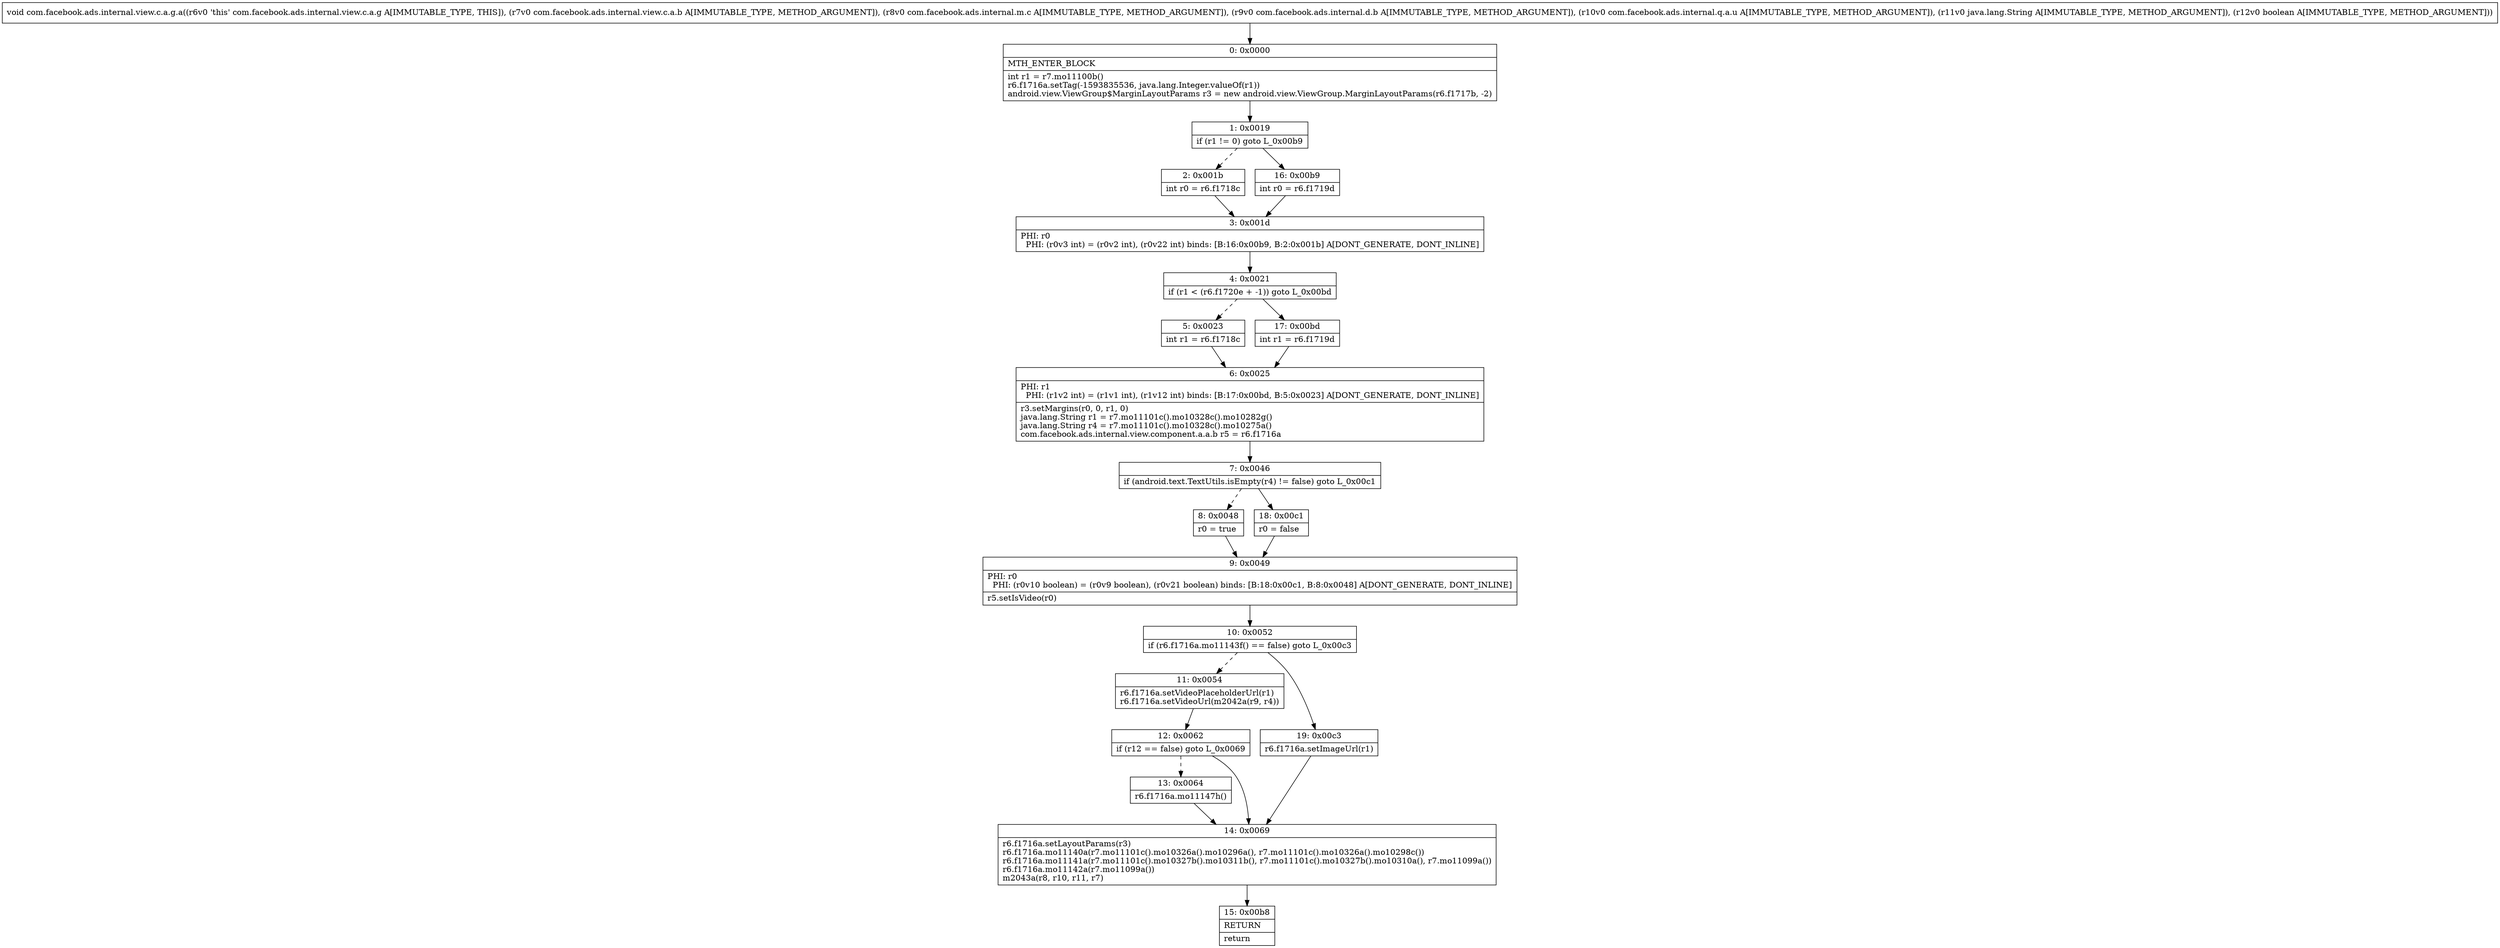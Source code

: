 digraph "CFG forcom.facebook.ads.internal.view.c.a.g.a(Lcom\/facebook\/ads\/internal\/view\/c\/a\/b;Lcom\/facebook\/ads\/internal\/m\/c;Lcom\/facebook\/ads\/internal\/d\/b;Lcom\/facebook\/ads\/internal\/q\/a\/u;Ljava\/lang\/String;Z)V" {
Node_0 [shape=record,label="{0\:\ 0x0000|MTH_ENTER_BLOCK\l|int r1 = r7.mo11100b()\lr6.f1716a.setTag(\-1593835536, java.lang.Integer.valueOf(r1))\landroid.view.ViewGroup$MarginLayoutParams r3 = new android.view.ViewGroup.MarginLayoutParams(r6.f1717b, \-2)\l}"];
Node_1 [shape=record,label="{1\:\ 0x0019|if (r1 != 0) goto L_0x00b9\l}"];
Node_2 [shape=record,label="{2\:\ 0x001b|int r0 = r6.f1718c\l}"];
Node_3 [shape=record,label="{3\:\ 0x001d|PHI: r0 \l  PHI: (r0v3 int) = (r0v2 int), (r0v22 int) binds: [B:16:0x00b9, B:2:0x001b] A[DONT_GENERATE, DONT_INLINE]\l}"];
Node_4 [shape=record,label="{4\:\ 0x0021|if (r1 \< (r6.f1720e + \-1)) goto L_0x00bd\l}"];
Node_5 [shape=record,label="{5\:\ 0x0023|int r1 = r6.f1718c\l}"];
Node_6 [shape=record,label="{6\:\ 0x0025|PHI: r1 \l  PHI: (r1v2 int) = (r1v1 int), (r1v12 int) binds: [B:17:0x00bd, B:5:0x0023] A[DONT_GENERATE, DONT_INLINE]\l|r3.setMargins(r0, 0, r1, 0)\ljava.lang.String r1 = r7.mo11101c().mo10328c().mo10282g()\ljava.lang.String r4 = r7.mo11101c().mo10328c().mo10275a()\lcom.facebook.ads.internal.view.component.a.a.b r5 = r6.f1716a\l}"];
Node_7 [shape=record,label="{7\:\ 0x0046|if (android.text.TextUtils.isEmpty(r4) != false) goto L_0x00c1\l}"];
Node_8 [shape=record,label="{8\:\ 0x0048|r0 = true\l}"];
Node_9 [shape=record,label="{9\:\ 0x0049|PHI: r0 \l  PHI: (r0v10 boolean) = (r0v9 boolean), (r0v21 boolean) binds: [B:18:0x00c1, B:8:0x0048] A[DONT_GENERATE, DONT_INLINE]\l|r5.setIsVideo(r0)\l}"];
Node_10 [shape=record,label="{10\:\ 0x0052|if (r6.f1716a.mo11143f() == false) goto L_0x00c3\l}"];
Node_11 [shape=record,label="{11\:\ 0x0054|r6.f1716a.setVideoPlaceholderUrl(r1)\lr6.f1716a.setVideoUrl(m2042a(r9, r4))\l}"];
Node_12 [shape=record,label="{12\:\ 0x0062|if (r12 == false) goto L_0x0069\l}"];
Node_13 [shape=record,label="{13\:\ 0x0064|r6.f1716a.mo11147h()\l}"];
Node_14 [shape=record,label="{14\:\ 0x0069|r6.f1716a.setLayoutParams(r3)\lr6.f1716a.mo11140a(r7.mo11101c().mo10326a().mo10296a(), r7.mo11101c().mo10326a().mo10298c())\lr6.f1716a.mo11141a(r7.mo11101c().mo10327b().mo10311b(), r7.mo11101c().mo10327b().mo10310a(), r7.mo11099a())\lr6.f1716a.mo11142a(r7.mo11099a())\lm2043a(r8, r10, r11, r7)\l}"];
Node_15 [shape=record,label="{15\:\ 0x00b8|RETURN\l|return\l}"];
Node_16 [shape=record,label="{16\:\ 0x00b9|int r0 = r6.f1719d\l}"];
Node_17 [shape=record,label="{17\:\ 0x00bd|int r1 = r6.f1719d\l}"];
Node_18 [shape=record,label="{18\:\ 0x00c1|r0 = false\l}"];
Node_19 [shape=record,label="{19\:\ 0x00c3|r6.f1716a.setImageUrl(r1)\l}"];
MethodNode[shape=record,label="{void com.facebook.ads.internal.view.c.a.g.a((r6v0 'this' com.facebook.ads.internal.view.c.a.g A[IMMUTABLE_TYPE, THIS]), (r7v0 com.facebook.ads.internal.view.c.a.b A[IMMUTABLE_TYPE, METHOD_ARGUMENT]), (r8v0 com.facebook.ads.internal.m.c A[IMMUTABLE_TYPE, METHOD_ARGUMENT]), (r9v0 com.facebook.ads.internal.d.b A[IMMUTABLE_TYPE, METHOD_ARGUMENT]), (r10v0 com.facebook.ads.internal.q.a.u A[IMMUTABLE_TYPE, METHOD_ARGUMENT]), (r11v0 java.lang.String A[IMMUTABLE_TYPE, METHOD_ARGUMENT]), (r12v0 boolean A[IMMUTABLE_TYPE, METHOD_ARGUMENT])) }"];
MethodNode -> Node_0;
Node_0 -> Node_1;
Node_1 -> Node_2[style=dashed];
Node_1 -> Node_16;
Node_2 -> Node_3;
Node_3 -> Node_4;
Node_4 -> Node_5[style=dashed];
Node_4 -> Node_17;
Node_5 -> Node_6;
Node_6 -> Node_7;
Node_7 -> Node_8[style=dashed];
Node_7 -> Node_18;
Node_8 -> Node_9;
Node_9 -> Node_10;
Node_10 -> Node_11[style=dashed];
Node_10 -> Node_19;
Node_11 -> Node_12;
Node_12 -> Node_13[style=dashed];
Node_12 -> Node_14;
Node_13 -> Node_14;
Node_14 -> Node_15;
Node_16 -> Node_3;
Node_17 -> Node_6;
Node_18 -> Node_9;
Node_19 -> Node_14;
}

